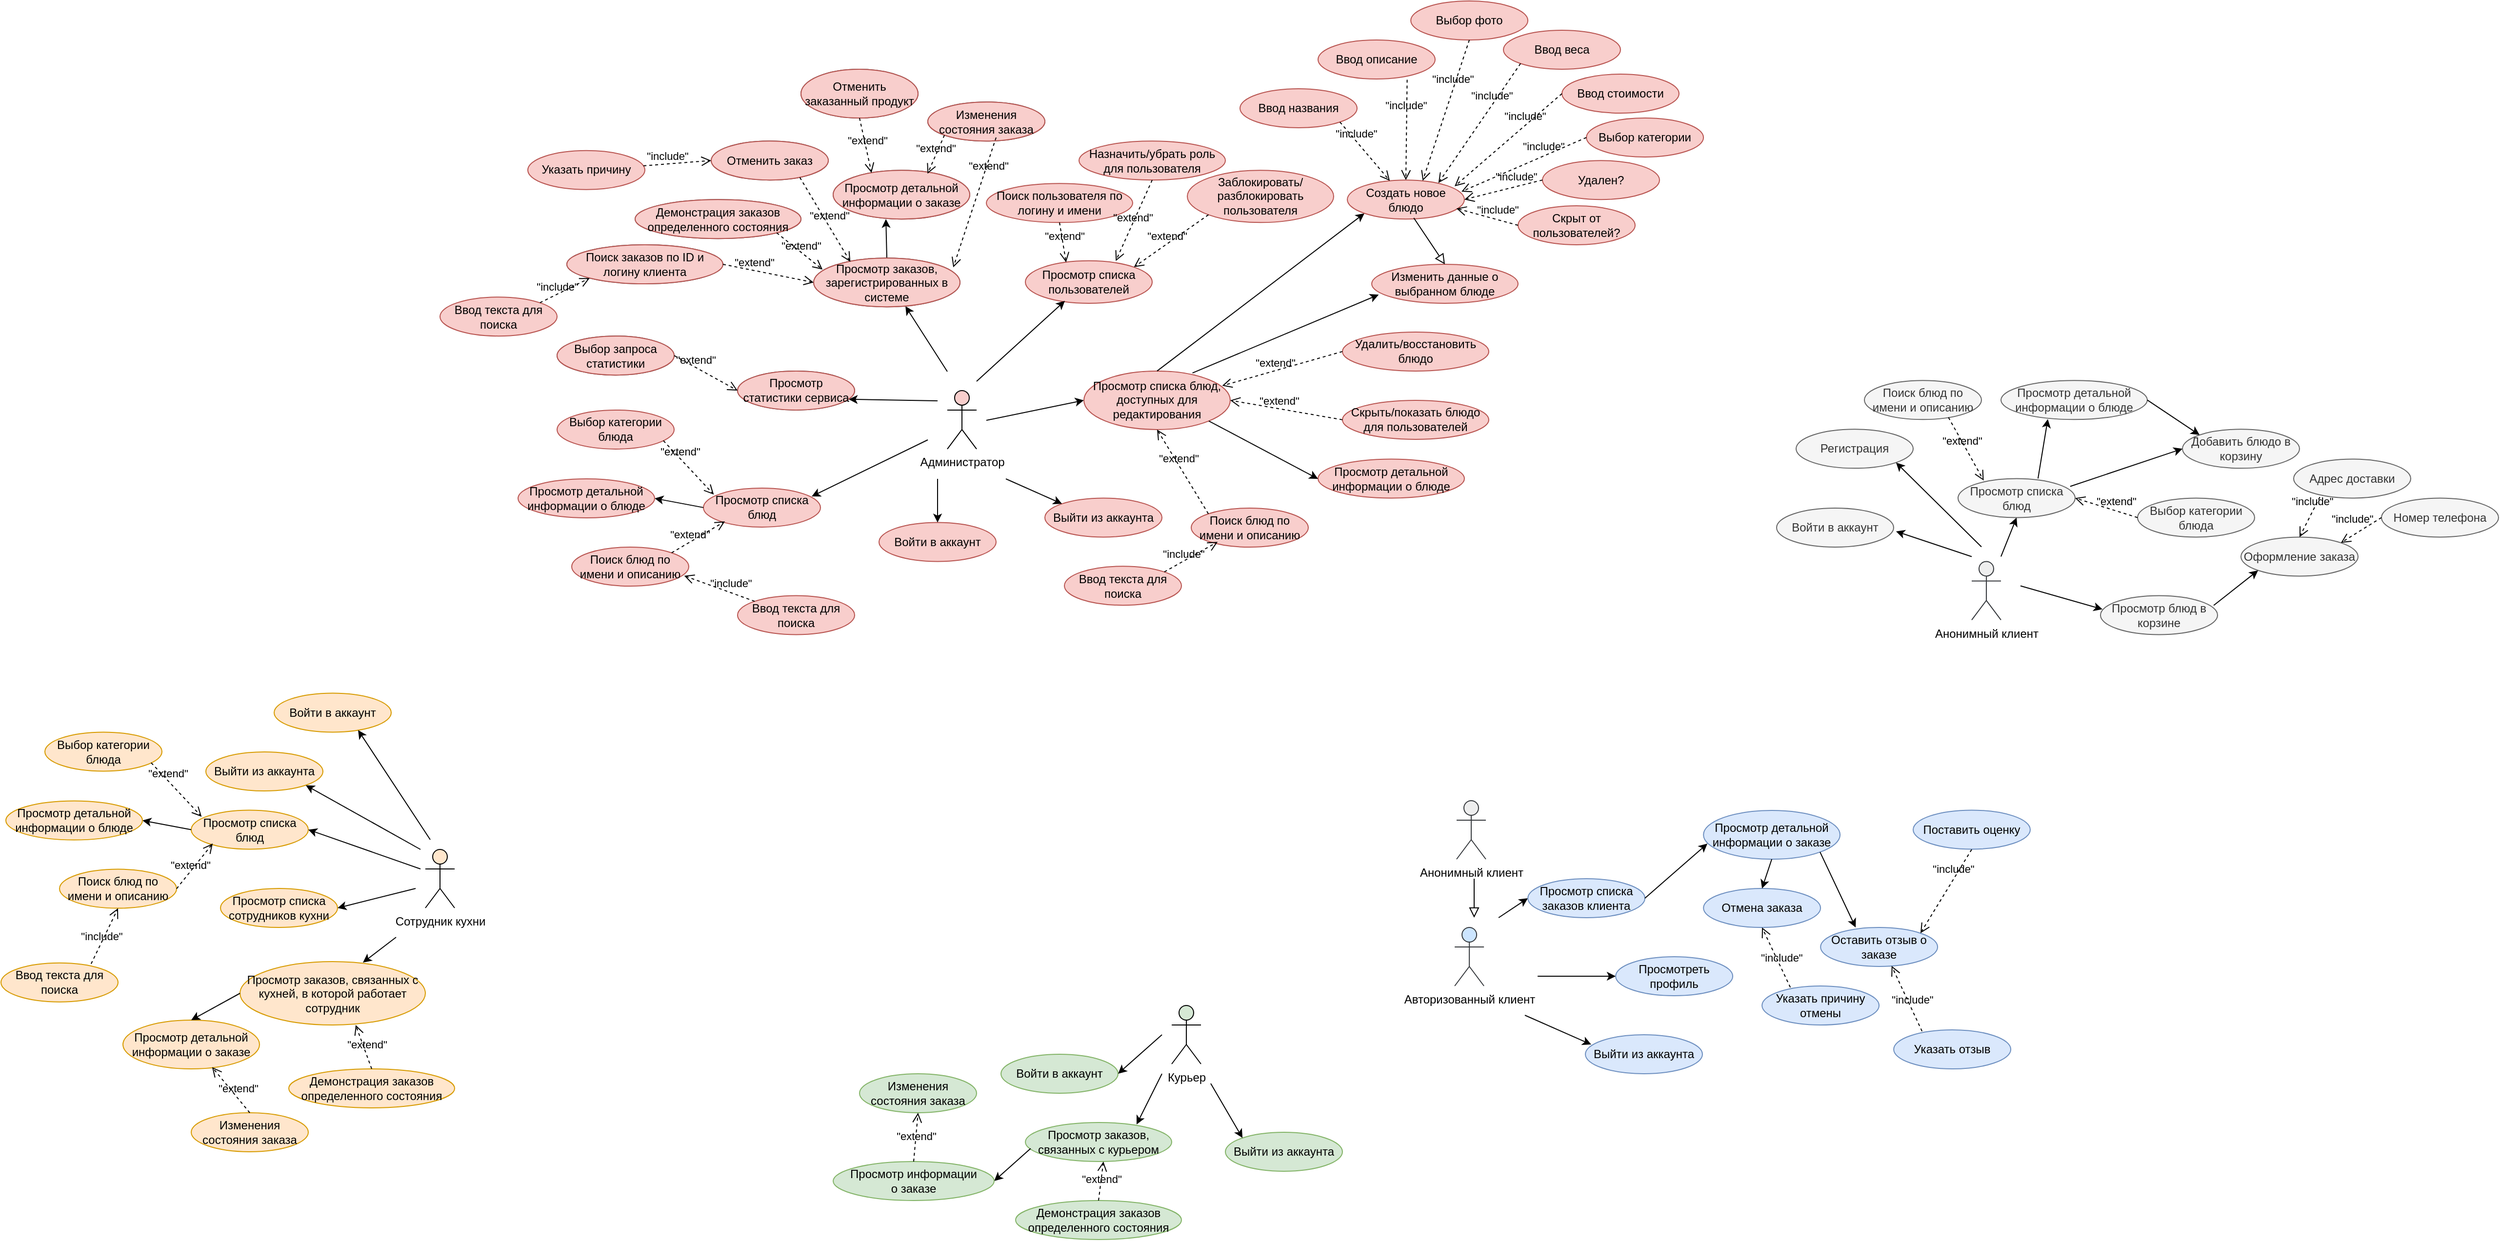 <mxfile version="21.3.2" type="device">
  <diagram name="Страница 1" id="75N97tFwm10yXT8jnYIW">
    <mxGraphModel dx="2704" dy="1738" grid="1" gridSize="10" guides="1" tooltips="1" connect="1" arrows="1" fold="1" page="1" pageScale="1" pageWidth="827" pageHeight="1169" math="0" shadow="0">
      <root>
        <mxCell id="0" />
        <mxCell id="1" parent="0" />
        <mxCell id="0SK4Kan7_9GHJnEtyxV1-1" value="Администратор" style="shape=umlActor;verticalLabelPosition=bottom;verticalAlign=top;html=1;outlineConnect=0;fillColor=#f8cecc;strokeColor=#000000;" parent="1" vertex="1">
          <mxGeometry x="-240" y="309.44" width="30" height="60" as="geometry" />
        </mxCell>
        <mxCell id="0SK4Kan7_9GHJnEtyxV1-2" value="Курьер" style="shape=umlActor;verticalLabelPosition=bottom;verticalAlign=top;html=1;outlineConnect=0;fillColor=#d5e8d4;strokeColor=#000000;" parent="1" vertex="1">
          <mxGeometry x="-10" y="940" width="30" height="60" as="geometry" />
        </mxCell>
        <mxCell id="0SK4Kan7_9GHJnEtyxV1-3" value="Анонимный клиент" style="shape=umlActor;verticalLabelPosition=bottom;verticalAlign=top;html=1;outlineConnect=0;fillColor=#eeeeee;strokeColor=#36393d;" parent="1" vertex="1">
          <mxGeometry x="810" y="484.72" width="30" height="60" as="geometry" />
        </mxCell>
        <mxCell id="0SK4Kan7_9GHJnEtyxV1-4" value="Сотрудник кухни" style="shape=umlActor;verticalLabelPosition=bottom;verticalAlign=top;html=1;outlineConnect=0;fillColor=#ffe6cc;strokeColor=#000000;" parent="1" vertex="1">
          <mxGeometry x="-775" y="780" width="30" height="60" as="geometry" />
        </mxCell>
        <mxCell id="0SK4Kan7_9GHJnEtyxV1-9" value="Просмотр списка блюд" style="ellipse;whiteSpace=wrap;html=1;fillColor=#f5f5f5;fontColor=#333333;strokeColor=#666666;" parent="1" vertex="1">
          <mxGeometry x="796" y="399.72" width="120" height="40" as="geometry" />
        </mxCell>
        <mxCell id="0SK4Kan7_9GHJnEtyxV1-10" value="Выбор категории блюда" style="ellipse;whiteSpace=wrap;html=1;fillColor=#f5f5f5;fontColor=#333333;strokeColor=#666666;" parent="1" vertex="1">
          <mxGeometry x="980" y="419.72" width="120" height="40" as="geometry" />
        </mxCell>
        <mxCell id="0SK4Kan7_9GHJnEtyxV1-12" value="Поиск блюд по имени и описанию" style="ellipse;whiteSpace=wrap;html=1;fillColor=#f5f5f5;fontColor=#333333;strokeColor=#666666;" parent="1" vertex="1">
          <mxGeometry x="700" y="299.16" width="120" height="40" as="geometry" />
        </mxCell>
        <mxCell id="0SK4Kan7_9GHJnEtyxV1-13" value="Добавить блюдо в корзину" style="ellipse;whiteSpace=wrap;html=1;fillColor=#f5f5f5;fontColor=#333333;strokeColor=#666666;" parent="1" vertex="1">
          <mxGeometry x="1026" y="349.16" width="120" height="40" as="geometry" />
        </mxCell>
        <mxCell id="0SK4Kan7_9GHJnEtyxV1-15" value="Просмотр детальной информации о блюде" style="ellipse;whiteSpace=wrap;html=1;fillColor=#f5f5f5;fontColor=#333333;strokeColor=#666666;" parent="1" vertex="1">
          <mxGeometry x="840" y="299.16" width="150" height="40" as="geometry" />
        </mxCell>
        <mxCell id="0SK4Kan7_9GHJnEtyxV1-19" value="" style="endArrow=classic;html=1;rounded=0;entryX=0.5;entryY=1;entryDx=0;entryDy=0;" parent="1" target="0SK4Kan7_9GHJnEtyxV1-9" edge="1">
          <mxGeometry width="50" height="50" relative="1" as="geometry">
            <mxPoint x="840" y="479.72" as="sourcePoint" />
            <mxPoint x="868" y="425.72" as="targetPoint" />
          </mxGeometry>
        </mxCell>
        <mxCell id="0SK4Kan7_9GHJnEtyxV1-20" value="" style="endArrow=classic;html=1;rounded=0;exitX=0.683;exitY=0;exitDx=0;exitDy=0;entryX=0.32;entryY=0.989;entryDx=0;entryDy=0;exitPerimeter=0;entryPerimeter=0;" parent="1" source="0SK4Kan7_9GHJnEtyxV1-9" target="0SK4Kan7_9GHJnEtyxV1-15" edge="1">
          <mxGeometry width="50" height="50" relative="1" as="geometry">
            <mxPoint x="801" y="654.72" as="sourcePoint" />
            <mxPoint x="834" y="613.72" as="targetPoint" />
          </mxGeometry>
        </mxCell>
        <mxCell id="0SK4Kan7_9GHJnEtyxV1-21" value="" style="endArrow=classic;html=1;rounded=0;exitX=0.958;exitY=0.2;exitDx=0;exitDy=0;entryX=0;entryY=0.5;entryDx=0;entryDy=0;exitPerimeter=0;" parent="1" source="0SK4Kan7_9GHJnEtyxV1-9" target="0SK4Kan7_9GHJnEtyxV1-13" edge="1">
          <mxGeometry width="50" height="50" relative="1" as="geometry">
            <mxPoint x="876" y="579.72" as="sourcePoint" />
            <mxPoint x="916" y="519.72" as="targetPoint" />
          </mxGeometry>
        </mxCell>
        <mxCell id="0SK4Kan7_9GHJnEtyxV1-22" value="Просмотр блюд в корзине" style="ellipse;whiteSpace=wrap;html=1;fillColor=#f5f5f5;fontColor=#333333;strokeColor=#666666;" parent="1" vertex="1">
          <mxGeometry x="942" y="519.72" width="120" height="40" as="geometry" />
        </mxCell>
        <mxCell id="0SK4Kan7_9GHJnEtyxV1-23" value="Оформление заказа" style="ellipse;whiteSpace=wrap;html=1;fillColor=#f5f5f5;fontColor=#333333;strokeColor=#666666;" parent="1" vertex="1">
          <mxGeometry x="1086" y="459.72" width="120" height="40" as="geometry" />
        </mxCell>
        <mxCell id="0SK4Kan7_9GHJnEtyxV1-24" value="" style="endArrow=classic;html=1;rounded=0;entryX=0.017;entryY=0.35;entryDx=0;entryDy=0;entryPerimeter=0;" parent="1" target="0SK4Kan7_9GHJnEtyxV1-22" edge="1">
          <mxGeometry width="50" height="50" relative="1" as="geometry">
            <mxPoint x="860" y="509.72" as="sourcePoint" />
            <mxPoint x="868" y="453.72" as="targetPoint" />
          </mxGeometry>
        </mxCell>
        <mxCell id="0SK4Kan7_9GHJnEtyxV1-25" value="" style="endArrow=classic;html=1;rounded=0;entryX=0;entryY=1;entryDx=0;entryDy=0;exitX=0.967;exitY=0.25;exitDx=0;exitDy=0;exitPerimeter=0;" parent="1" source="0SK4Kan7_9GHJnEtyxV1-22" target="0SK4Kan7_9GHJnEtyxV1-23" edge="1">
          <mxGeometry width="50" height="50" relative="1" as="geometry">
            <mxPoint x="892" y="649.72" as="sourcePoint" />
            <mxPoint x="1022" y="664.72" as="targetPoint" />
          </mxGeometry>
        </mxCell>
        <mxCell id="0SK4Kan7_9GHJnEtyxV1-27" value="" style="endArrow=classic;html=1;rounded=0;entryX=0;entryY=0.5;entryDx=0;entryDy=0;" parent="1" target="0SK4Kan7_9GHJnEtyxV1-28" edge="1">
          <mxGeometry width="50" height="50" relative="1" as="geometry">
            <mxPoint x="325.06" y="850" as="sourcePoint" />
            <mxPoint x="355.06" y="830" as="targetPoint" />
          </mxGeometry>
        </mxCell>
        <mxCell id="0SK4Kan7_9GHJnEtyxV1-28" value="Просмотр списка заказов клиента" style="ellipse;whiteSpace=wrap;html=1;fillColor=#dae8fc;strokeColor=#6c8ebf;" parent="1" vertex="1">
          <mxGeometry x="355.06" y="810" width="120" height="40" as="geometry" />
        </mxCell>
        <mxCell id="0SK4Kan7_9GHJnEtyxV1-30" value="" style="endArrow=classic;html=1;rounded=0;entryX=0.029;entryY=0.68;entryDx=0;entryDy=0;exitX=1;exitY=0.5;exitDx=0;exitDy=0;entryPerimeter=0;fillColor=#dae8fc;strokeColor=#000000;" parent="1" source="0SK4Kan7_9GHJnEtyxV1-28" target="0SK4Kan7_9GHJnEtyxV1-31" edge="1">
          <mxGeometry width="50" height="50" relative="1" as="geometry">
            <mxPoint x="150" y="650" as="sourcePoint" />
            <mxPoint x="410" y="640" as="targetPoint" />
          </mxGeometry>
        </mxCell>
        <mxCell id="0SK4Kan7_9GHJnEtyxV1-31" value="Просмотр детальной информации о заказе" style="ellipse;whiteSpace=wrap;html=1;fillColor=#dae8fc;strokeColor=#6c8ebf;" parent="1" vertex="1">
          <mxGeometry x="535.06" y="740" width="140" height="50" as="geometry" />
        </mxCell>
        <mxCell id="0SK4Kan7_9GHJnEtyxV1-35" value="Отмена заказа" style="ellipse;whiteSpace=wrap;html=1;fillColor=#dae8fc;strokeColor=#6c8ebf;" parent="1" vertex="1">
          <mxGeometry x="535.06" y="820" width="120" height="40" as="geometry" />
        </mxCell>
        <mxCell id="0SK4Kan7_9GHJnEtyxV1-36" value="" style="endArrow=classic;html=1;rounded=0;exitX=0.5;exitY=1;exitDx=0;exitDy=0;entryX=0.5;entryY=0;entryDx=0;entryDy=0;fillColor=#dae8fc;strokeColor=#000000;" parent="1" source="0SK4Kan7_9GHJnEtyxV1-31" target="0SK4Kan7_9GHJnEtyxV1-35" edge="1">
          <mxGeometry width="50" height="50" relative="1" as="geometry">
            <mxPoint x="390" y="420" as="sourcePoint" />
            <mxPoint x="440" y="370" as="targetPoint" />
          </mxGeometry>
        </mxCell>
        <mxCell id="0SK4Kan7_9GHJnEtyxV1-49" value="Авторизованный клиент" style="shape=umlActor;verticalLabelPosition=bottom;verticalAlign=top;html=1;outlineConnect=0;fillColor=#cce5ff;strokeColor=#36393d;" parent="1" vertex="1">
          <mxGeometry x="280.06" y="860" width="30" height="60" as="geometry" />
        </mxCell>
        <mxCell id="0SK4Kan7_9GHJnEtyxV1-53" value="Выйти из аккаунта" style="ellipse;whiteSpace=wrap;html=1;fillColor=#d5e8d4;gradientDirection=east;strokeColor=#82b366;" parent="1" vertex="1">
          <mxGeometry x="45" y="1070" width="120" height="40" as="geometry" />
        </mxCell>
        <mxCell id="0SK4Kan7_9GHJnEtyxV1-54" value="Войти в аккаунт" style="ellipse;whiteSpace=wrap;html=1;fillColor=#ffe6cc;strokeColor=#d79b00;gradientDirection=east;" parent="1" vertex="1">
          <mxGeometry x="-930" y="619.72" width="120" height="40" as="geometry" />
        </mxCell>
        <mxCell id="0SK4Kan7_9GHJnEtyxV1-55" value="" style="endArrow=classic;html=1;rounded=0;entryX=1;entryY=1;entryDx=0;entryDy=0;" parent="1" edge="1">
          <mxGeometry width="50" height="50" relative="1" as="geometry">
            <mxPoint x="810" y="479.72" as="sourcePoint" />
            <mxPoint x="732.426" y="453.862" as="targetPoint" />
          </mxGeometry>
        </mxCell>
        <mxCell id="0SK4Kan7_9GHJnEtyxV1-56" value="Просмотреть профиль" style="ellipse;whiteSpace=wrap;html=1;fillColor=#dae8fc;strokeColor=#6c8ebf;" parent="1" vertex="1">
          <mxGeometry x="445.06" y="890" width="120" height="40" as="geometry" />
        </mxCell>
        <mxCell id="0SK4Kan7_9GHJnEtyxV1-57" value="" style="endArrow=classic;html=1;rounded=0;entryX=0;entryY=0.5;entryDx=0;entryDy=0;" parent="1" target="0SK4Kan7_9GHJnEtyxV1-56" edge="1">
          <mxGeometry width="50" height="50" relative="1" as="geometry">
            <mxPoint x="365.06" y="910" as="sourcePoint" />
            <mxPoint x="445.06" y="890" as="targetPoint" />
          </mxGeometry>
        </mxCell>
        <mxCell id="0SK4Kan7_9GHJnEtyxV1-58" value="" style="endArrow=classic;html=1;rounded=0;exitX=1;exitY=1;exitDx=0;exitDy=0;entryX=0.3;entryY=0;entryDx=0;entryDy=0;entryPerimeter=0;fillColor=#dae8fc;strokeColor=#000000;" parent="1" source="0SK4Kan7_9GHJnEtyxV1-31" target="0SK4Kan7_9GHJnEtyxV1-59" edge="1">
          <mxGeometry width="50" height="50" relative="1" as="geometry">
            <mxPoint x="500" y="670" as="sourcePoint" />
            <mxPoint x="580" y="700" as="targetPoint" />
          </mxGeometry>
        </mxCell>
        <mxCell id="0SK4Kan7_9GHJnEtyxV1-59" value="Оставить отзыв о заказе" style="ellipse;whiteSpace=wrap;html=1;fillColor=#dae8fc;strokeColor=#6c8ebf;" parent="1" vertex="1">
          <mxGeometry x="655.06" y="860" width="120" height="40" as="geometry" />
        </mxCell>
        <mxCell id="0SK4Kan7_9GHJnEtyxV1-63" value="" style="endArrow=classic;html=1;rounded=0;exitX=1;exitY=0.5;exitDx=0;exitDy=0;entryX=0;entryY=0;entryDx=0;entryDy=0;" parent="1" source="0SK4Kan7_9GHJnEtyxV1-15" target="0SK4Kan7_9GHJnEtyxV1-13" edge="1">
          <mxGeometry width="50" height="50" relative="1" as="geometry">
            <mxPoint x="921" y="417.72" as="sourcePoint" />
            <mxPoint x="1036" y="378.72" as="targetPoint" />
          </mxGeometry>
        </mxCell>
        <mxCell id="0SK4Kan7_9GHJnEtyxV1-64" value="" style="endArrow=classic;html=1;rounded=0;entryX=0;entryY=0;entryDx=0;entryDy=0;" parent="1" target="0SK4Kan7_9GHJnEtyxV1-53" edge="1">
          <mxGeometry width="50" height="50" relative="1" as="geometry">
            <mxPoint x="30" y="1020" as="sourcePoint" />
            <mxPoint x="172" y="1086" as="targetPoint" />
          </mxGeometry>
        </mxCell>
        <mxCell id="0SK4Kan7_9GHJnEtyxV1-69" value="Просмотр списка блюд" style="ellipse;whiteSpace=wrap;html=1;fillColor=#f8cecc;strokeColor=#b85450;" parent="1" vertex="1">
          <mxGeometry x="-490" y="409.44" width="120" height="40" as="geometry" />
        </mxCell>
        <mxCell id="0SK4Kan7_9GHJnEtyxV1-70" value="Выбор категории блюда" style="ellipse;whiteSpace=wrap;html=1;fillColor=#f8cecc;strokeColor=#b85450;" parent="1" vertex="1">
          <mxGeometry x="-640" y="329.44" width="120" height="40" as="geometry" />
        </mxCell>
        <mxCell id="0SK4Kan7_9GHJnEtyxV1-74" value="" style="endArrow=classic;html=1;rounded=0;exitX=0;exitY=0.5;exitDx=0;exitDy=0;" parent="1" source="0SK4Kan7_9GHJnEtyxV1-69" edge="1">
          <mxGeometry width="50" height="50" relative="1" as="geometry">
            <mxPoint x="-659" y="685" as="sourcePoint" />
            <mxPoint x="-540" y="420" as="targetPoint" />
          </mxGeometry>
        </mxCell>
        <mxCell id="0SK4Kan7_9GHJnEtyxV1-82" value="" style="endArrow=classic;html=1;rounded=0;entryX=0.925;entryY=0.214;entryDx=0;entryDy=0;entryPerimeter=0;" parent="1" target="0SK4Kan7_9GHJnEtyxV1-69" edge="1">
          <mxGeometry width="50" height="50" relative="1" as="geometry">
            <mxPoint x="-260" y="360" as="sourcePoint" />
            <mxPoint x="-195" y="448" as="targetPoint" />
          </mxGeometry>
        </mxCell>
        <mxCell id="0SK4Kan7_9GHJnEtyxV1-84" value="Просмотр списка сотрудников кухни" style="ellipse;whiteSpace=wrap;html=1;fillColor=#ffe6cc;strokeColor=#d79b00;" parent="1" vertex="1">
          <mxGeometry x="-985" y="820" width="120" height="40" as="geometry" />
        </mxCell>
        <mxCell id="0SK4Kan7_9GHJnEtyxV1-85" value="Регистрация" style="ellipse;whiteSpace=wrap;html=1;fillColor=#f5f5f5;fontColor=#333333;strokeColor=#666666;" parent="1" vertex="1">
          <mxGeometry x="630" y="349.16" width="120" height="40" as="geometry" />
        </mxCell>
        <mxCell id="0SK4Kan7_9GHJnEtyxV1-86" value="Просмотр заказов, связанных с кухней, в которой работает сотрудник" style="ellipse;whiteSpace=wrap;html=1;fillColor=#ffe6cc;strokeColor=#d79b00;" parent="1" vertex="1">
          <mxGeometry x="-965" y="895" width="190" height="65" as="geometry" />
        </mxCell>
        <mxCell id="0SK4Kan7_9GHJnEtyxV1-88" value="Изменения состояния заказа" style="ellipse;whiteSpace=wrap;html=1;fillColor=#ffe6cc;strokeColor=#d79b00;" parent="1" vertex="1">
          <mxGeometry x="-1015" y="1050" width="120" height="40" as="geometry" />
        </mxCell>
        <mxCell id="0SK4Kan7_9GHJnEtyxV1-89" value="Просмотр заказов, связанных с курьером" style="ellipse;whiteSpace=wrap;html=1;fillColor=#d5e8d4;strokeColor=#82b366;gradientColor=none;" parent="1" vertex="1">
          <mxGeometry x="-160" y="1060" width="150" height="40" as="geometry" />
        </mxCell>
        <mxCell id="0SK4Kan7_9GHJnEtyxV1-90" value="Демонстрация заказов определенного состояния" style="ellipse;whiteSpace=wrap;html=1;fillColor=#d5e8d4;strokeColor=#82b366;" parent="1" vertex="1">
          <mxGeometry x="-170" y="1140" width="170" height="40" as="geometry" />
        </mxCell>
        <mxCell id="0SK4Kan7_9GHJnEtyxV1-93" value="" style="endArrow=classic;html=1;rounded=0;entryX=0.76;entryY=0.05;entryDx=0;entryDy=0;entryPerimeter=0;" parent="1" target="0SK4Kan7_9GHJnEtyxV1-89" edge="1">
          <mxGeometry width="50" height="50" relative="1" as="geometry">
            <mxPoint x="-20" y="1010" as="sourcePoint" />
            <mxPoint x="88" y="1086" as="targetPoint" />
          </mxGeometry>
        </mxCell>
        <mxCell id="0SK4Kan7_9GHJnEtyxV1-94" value="Просмотр детальной информации о заказе" style="ellipse;whiteSpace=wrap;html=1;fillColor=#ffe6cc;strokeColor=#d79b00;" parent="1" vertex="1">
          <mxGeometry x="-1085" y="955" width="140" height="50" as="geometry" />
        </mxCell>
        <mxCell id="0SK4Kan7_9GHJnEtyxV1-95" value="" style="endArrow=classic;html=1;rounded=0;entryX=0.5;entryY=0;entryDx=0;entryDy=0;exitX=0;exitY=0.5;exitDx=0;exitDy=0;" parent="1" source="0SK4Kan7_9GHJnEtyxV1-86" target="0SK4Kan7_9GHJnEtyxV1-94" edge="1">
          <mxGeometry width="50" height="50" relative="1" as="geometry">
            <mxPoint x="-965" y="925" as="sourcePoint" />
            <mxPoint x="-841" y="917" as="targetPoint" />
          </mxGeometry>
        </mxCell>
        <mxCell id="0SK4Kan7_9GHJnEtyxV1-97" value="" style="endArrow=classic;html=1;rounded=0;entryX=0.663;entryY=0.015;entryDx=0;entryDy=0;entryPerimeter=0;" parent="1" target="0SK4Kan7_9GHJnEtyxV1-86" edge="1">
          <mxGeometry width="50" height="50" relative="1" as="geometry">
            <mxPoint x="-805" y="870" as="sourcePoint" />
            <mxPoint x="-697" y="774" as="targetPoint" />
            <Array as="points" />
          </mxGeometry>
        </mxCell>
        <mxCell id="0SK4Kan7_9GHJnEtyxV1-98" value="Демонстрация заказов определенного состояния" style="ellipse;whiteSpace=wrap;html=1;fillColor=#ffe6cc;strokeColor=#d79b00;" parent="1" vertex="1">
          <mxGeometry x="-915" y="1005" width="170" height="40" as="geometry" />
        </mxCell>
        <mxCell id="0SK4Kan7_9GHJnEtyxV1-101" value="" style="endArrow=classic;html=1;rounded=0;entryX=1;entryY=0.5;entryDx=0;entryDy=0;" parent="1" target="0SK4Kan7_9GHJnEtyxV1-84" edge="1">
          <mxGeometry width="50" height="50" relative="1" as="geometry">
            <mxPoint x="-785" y="820" as="sourcePoint" />
            <mxPoint x="-829" y="906" as="targetPoint" />
            <Array as="points" />
          </mxGeometry>
        </mxCell>
        <mxCell id="0SK4Kan7_9GHJnEtyxV1-105" value="" style="endArrow=classic;html=1;rounded=0;entryX=1;entryY=1;entryDx=0;entryDy=0;" parent="1" target="0SK4Kan7_9GHJnEtyxV1-85" edge="1">
          <mxGeometry width="50" height="50" relative="1" as="geometry">
            <mxPoint x="820" y="469.72" as="sourcePoint" />
            <mxPoint x="740" y="559.72" as="targetPoint" />
          </mxGeometry>
        </mxCell>
        <mxCell id="0SK4Kan7_9GHJnEtyxV1-106" value="" style="endArrow=classic;html=1;rounded=0;entryX=0.95;entryY=0.725;entryDx=0;entryDy=0;entryPerimeter=0;" parent="1" target="0SK4Kan7_9GHJnEtyxV1-107" edge="1">
          <mxGeometry width="50" height="50" relative="1" as="geometry">
            <mxPoint x="-250" y="320" as="sourcePoint" />
            <mxPoint x="-330" y="260" as="targetPoint" />
          </mxGeometry>
        </mxCell>
        <mxCell id="0SK4Kan7_9GHJnEtyxV1-107" value="Просмотр статистики сервиса" style="ellipse;whiteSpace=wrap;html=1;fillColor=#ffcc99;strokeColor=#36393d;" parent="1" vertex="1">
          <mxGeometry x="-455" y="289.44" width="120" height="40" as="geometry" />
        </mxCell>
        <mxCell id="0SK4Kan7_9GHJnEtyxV1-108" value="Выбор запроса статистики" style="ellipse;whiteSpace=wrap;html=1;fillColor=#ffcc99;strokeColor=#36393d;" parent="1" vertex="1">
          <mxGeometry x="-640" y="253.58" width="120" height="40" as="geometry" />
        </mxCell>
        <mxCell id="0SK4Kan7_9GHJnEtyxV1-113" value="" style="endArrow=classic;html=1;rounded=0;entryX=0.627;entryY=0.988;entryDx=0;entryDy=0;entryPerimeter=0;" parent="1" target="0SK4Kan7_9GHJnEtyxV1-115" edge="1">
          <mxGeometry width="50" height="50" relative="1" as="geometry">
            <mxPoint x="-240" y="290" as="sourcePoint" />
            <mxPoint x="-180" y="210" as="targetPoint" />
          </mxGeometry>
        </mxCell>
        <mxCell id="0SK4Kan7_9GHJnEtyxV1-115" value="Просмотр заказов, зарегистрированных в системе" style="ellipse;whiteSpace=wrap;html=1;fillColor=#ffcc99;strokeColor=#36393d;" parent="1" vertex="1">
          <mxGeometry x="-377" y="173.58" width="150" height="50" as="geometry" />
        </mxCell>
        <mxCell id="0SK4Kan7_9GHJnEtyxV1-116" value="Демонстрация заказов определенного состояния" style="ellipse;whiteSpace=wrap;html=1;fillColor=#ffcc99;strokeColor=#36393d;" parent="1" vertex="1">
          <mxGeometry x="-560" y="113.58" width="170" height="40" as="geometry" />
        </mxCell>
        <mxCell id="0SK4Kan7_9GHJnEtyxV1-120" value="Изменения состояния заказа" style="ellipse;whiteSpace=wrap;html=1;fillColor=#ffcc99;strokeColor=#36393d;" parent="1" vertex="1">
          <mxGeometry x="-260" y="13.58" width="120" height="40" as="geometry" />
        </mxCell>
        <mxCell id="0SK4Kan7_9GHJnEtyxV1-121" value="Просмотр детальной информации о заказе" style="ellipse;whiteSpace=wrap;html=1;fillColor=#ffcc99;strokeColor=#36393d;" parent="1" vertex="1">
          <mxGeometry x="-357" y="83.58" width="140" height="50" as="geometry" />
        </mxCell>
        <mxCell id="0SK4Kan7_9GHJnEtyxV1-123" value="" style="endArrow=classic;html=1;rounded=0;entryX=0.386;entryY=1;entryDx=0;entryDy=0;entryPerimeter=0;exitX=0.5;exitY=0;exitDx=0;exitDy=0;" parent="1" source="0SK4Kan7_9GHJnEtyxV1-115" target="0SK4Kan7_9GHJnEtyxV1-121" edge="1">
          <mxGeometry width="50" height="50" relative="1" as="geometry">
            <mxPoint x="-357" y="323.58" as="sourcePoint" />
            <mxPoint x="-299" y="234.58" as="targetPoint" />
          </mxGeometry>
        </mxCell>
        <mxCell id="0SK4Kan7_9GHJnEtyxV1-127" value="Отменить заказ" style="ellipse;whiteSpace=wrap;html=1;fillColor=#ffcc99;strokeColor=#36393d;" parent="1" vertex="1">
          <mxGeometry x="-482" y="53.58" width="120" height="40" as="geometry" />
        </mxCell>
        <mxCell id="0SK4Kan7_9GHJnEtyxV1-128" value="Отменить заказанный продукт" style="ellipse;whiteSpace=wrap;html=1;fillColor=#ffcc99;strokeColor=#36393d;" parent="1" vertex="1">
          <mxGeometry x="-390" y="-20" width="120" height="50" as="geometry" />
        </mxCell>
        <mxCell id="0SK4Kan7_9GHJnEtyxV1-131" value="Просмотр списка пользователей" style="ellipse;whiteSpace=wrap;html=1;fillColor=#f8cecc;strokeColor=#b85450;" parent="1" vertex="1">
          <mxGeometry x="-160" y="176.42" width="130" height="43.58" as="geometry" />
        </mxCell>
        <mxCell id="0SK4Kan7_9GHJnEtyxV1-132" value="Просмотр списка блюд, доступных для редактирования" style="ellipse;whiteSpace=wrap;html=1;fillColor=#f8cecc;strokeColor=#b85450;" parent="1" vertex="1">
          <mxGeometry x="-100" y="289.44" width="150" height="60" as="geometry" />
        </mxCell>
        <mxCell id="0SK4Kan7_9GHJnEtyxV1-133" value="Поиск заказов по ID и логину клиента" style="ellipse;whiteSpace=wrap;html=1;fillColor=#ffcc99;strokeColor=#36393d;" parent="1" vertex="1">
          <mxGeometry x="-630" y="160" width="160" height="40" as="geometry" />
        </mxCell>
        <mxCell id="0SK4Kan7_9GHJnEtyxV1-136" value="" style="endArrow=classic;html=1;rounded=0;entryX=0.312;entryY=0.942;entryDx=0;entryDy=0;entryPerimeter=0;" parent="1" target="0SK4Kan7_9GHJnEtyxV1-131" edge="1">
          <mxGeometry width="50" height="50" relative="1" as="geometry">
            <mxPoint x="-210" y="300" as="sourcePoint" />
            <mxPoint x="-273" y="233" as="targetPoint" />
          </mxGeometry>
        </mxCell>
        <mxCell id="0SK4Kan7_9GHJnEtyxV1-137" value="" style="endArrow=classic;html=1;rounded=0;entryX=0;entryY=0.5;entryDx=0;entryDy=0;" parent="1" target="0SK4Kan7_9GHJnEtyxV1-132" edge="1">
          <mxGeometry width="50" height="50" relative="1" as="geometry">
            <mxPoint x="-200" y="340" as="sourcePoint" />
            <mxPoint x="-159" y="268" as="targetPoint" />
          </mxGeometry>
        </mxCell>
        <mxCell id="0SK4Kan7_9GHJnEtyxV1-139" value="Поиск блюд по имени и описанию" style="ellipse;whiteSpace=wrap;html=1;fillColor=#f8cecc;strokeColor=#b85450;" parent="1" vertex="1">
          <mxGeometry x="10" y="430" width="120" height="40" as="geometry" />
        </mxCell>
        <mxCell id="0SK4Kan7_9GHJnEtyxV1-140" value="Просмотр детальной информации о блюде" style="ellipse;whiteSpace=wrap;html=1;fillColor=#f8cecc;strokeColor=#b85450;" parent="1" vertex="1">
          <mxGeometry x="140" y="379.72" width="150" height="40" as="geometry" />
        </mxCell>
        <mxCell id="0SK4Kan7_9GHJnEtyxV1-141" value="" style="endArrow=classic;html=1;rounded=0;exitX=1;exitY=1;exitDx=0;exitDy=0;" parent="1" source="0SK4Kan7_9GHJnEtyxV1-132" edge="1">
          <mxGeometry width="50" height="50" relative="1" as="geometry">
            <mxPoint x="422" y="309.56" as="sourcePoint" />
            <mxPoint x="140" y="400" as="targetPoint" />
          </mxGeometry>
        </mxCell>
        <mxCell id="0SK4Kan7_9GHJnEtyxV1-146" value="Скрыть/показать блюдо для пользователей" style="ellipse;whiteSpace=wrap;html=1;fillColor=#f8cecc;strokeColor=#b85450;" parent="1" vertex="1">
          <mxGeometry x="165" y="319.44" width="150" height="40" as="geometry" />
        </mxCell>
        <mxCell id="0SK4Kan7_9GHJnEtyxV1-148" value="Удалить/восстановить блюдо" style="ellipse;whiteSpace=wrap;html=1;fillColor=#f8cecc;strokeColor=#b85450;" parent="1" vertex="1">
          <mxGeometry x="165" y="249.44" width="150" height="40" as="geometry" />
        </mxCell>
        <mxCell id="0SK4Kan7_9GHJnEtyxV1-157" value="Назначить/убрать роль для пользователя" style="ellipse;whiteSpace=wrap;html=1;fillColor=#f8cecc;strokeColor=#b85450;" parent="1" vertex="1">
          <mxGeometry x="-105" y="53.58" width="150" height="40" as="geometry" />
        </mxCell>
        <mxCell id="0SK4Kan7_9GHJnEtyxV1-158" value="" style="endArrow=classic;html=1;rounded=0;exitX=0.742;exitY=0.033;exitDx=0;exitDy=0;exitPerimeter=0;entryX=0.048;entryY=0.779;entryDx=0;entryDy=0;entryPerimeter=0;" parent="1" source="0SK4Kan7_9GHJnEtyxV1-132" target="0SK4Kan7_9GHJnEtyxV1-159" edge="1">
          <mxGeometry width="50" height="50" relative="1" as="geometry">
            <mxPoint x="88" y="299" as="sourcePoint" />
            <mxPoint x="210" y="140" as="targetPoint" />
          </mxGeometry>
        </mxCell>
        <mxCell id="0SK4Kan7_9GHJnEtyxV1-159" value="Изменить данные о выбранном блюде" style="ellipse;whiteSpace=wrap;html=1;fillColor=#f8cecc;strokeColor=#b85450;" parent="1" vertex="1">
          <mxGeometry x="195" y="180" width="150" height="40" as="geometry" />
        </mxCell>
        <mxCell id="0SK4Kan7_9GHJnEtyxV1-161" value="Заблокировать/разблокировать пользователя" style="ellipse;whiteSpace=wrap;html=1;fillColor=#f8cecc;strokeColor=#b85450;" parent="1" vertex="1">
          <mxGeometry x="6" y="83.58" width="150" height="53.58" as="geometry" />
        </mxCell>
        <mxCell id="0SK4Kan7_9GHJnEtyxV1-165" value="" style="endArrow=classic;html=1;rounded=0;exitX=0.5;exitY=0;exitDx=0;exitDy=0;entryX=0;entryY=1;entryDx=0;entryDy=0;" parent="1" source="0SK4Kan7_9GHJnEtyxV1-132" target="0SK4Kan7_9GHJnEtyxV1-167" edge="1">
          <mxGeometry width="50" height="50" relative="1" as="geometry">
            <mxPoint x="88" y="299" as="sourcePoint" />
            <mxPoint x="52.39" y="220.87" as="targetPoint" />
          </mxGeometry>
        </mxCell>
        <mxCell id="0SK4Kan7_9GHJnEtyxV1-167" value="Создать новое блюдо" style="ellipse;whiteSpace=wrap;html=1;fillColor=#f8cecc;strokeColor=#b85450;" parent="1" vertex="1">
          <mxGeometry x="170" y="93.58" width="120" height="40" as="geometry" />
        </mxCell>
        <mxCell id="h86G1SmnbexspQALYNn9-1" value="" style="endArrow=classic;html=1;rounded=0;exitX=0.036;exitY=0.667;exitDx=0;exitDy=0;entryX=1;entryY=0.5;entryDx=0;entryDy=0;exitPerimeter=0;" parent="1" source="0SK4Kan7_9GHJnEtyxV1-89" target="y4efmcB2x4hrbWVvXJeR-2" edge="1">
          <mxGeometry width="50" height="50" relative="1" as="geometry">
            <mxPoint x="-520" y="725" as="sourcePoint" />
            <mxPoint x="-340" y="820" as="targetPoint" />
          </mxGeometry>
        </mxCell>
        <mxCell id="h86G1SmnbexspQALYNn9-2" value="Изменения состояния заказа" style="ellipse;whiteSpace=wrap;html=1;fillColor=#d5e8d4;strokeColor=#82b366;" parent="1" vertex="1">
          <mxGeometry x="-330" y="1010" width="120" height="40" as="geometry" />
        </mxCell>
        <mxCell id="h86G1SmnbexspQALYNn9-3" value="Просмотр заказов, зарегистрированных в системе" style="ellipse;whiteSpace=wrap;html=1;fillColor=#f8cecc;strokeColor=#b85450;" parent="1" vertex="1">
          <mxGeometry x="-377" y="173.58" width="150" height="50" as="geometry" />
        </mxCell>
        <mxCell id="h86G1SmnbexspQALYNn9-4" value="Просмотр статистики сервиса" style="ellipse;whiteSpace=wrap;html=1;fillColor=#f8cecc;strokeColor=#b85450;" parent="1" vertex="1">
          <mxGeometry x="-455" y="289.44" width="120" height="40" as="geometry" />
        </mxCell>
        <mxCell id="h86G1SmnbexspQALYNn9-6" value="Выбор запроса статистики" style="ellipse;whiteSpace=wrap;html=1;fillColor=#f8cecc;strokeColor=#b85450;" parent="1" vertex="1">
          <mxGeometry x="-640" y="253.58" width="120" height="40" as="geometry" />
        </mxCell>
        <mxCell id="h86G1SmnbexspQALYNn9-7" value="Поиск заказов по ID и логину клиента" style="ellipse;whiteSpace=wrap;html=1;fillColor=#f8cecc;strokeColor=#b85450;" parent="1" vertex="1">
          <mxGeometry x="-630" y="160" width="160" height="40" as="geometry" />
        </mxCell>
        <mxCell id="h86G1SmnbexspQALYNn9-8" value="Демонстрация заказов определенного состояния" style="ellipse;whiteSpace=wrap;html=1;fillColor=#f8cecc;strokeColor=#b85450;" parent="1" vertex="1">
          <mxGeometry x="-560" y="113.58" width="170" height="40" as="geometry" />
        </mxCell>
        <mxCell id="h86G1SmnbexspQALYNn9-9" value="Отменить заказ" style="ellipse;whiteSpace=wrap;html=1;fillColor=#f8cecc;strokeColor=#b85450;" parent="1" vertex="1">
          <mxGeometry x="-482" y="53.58" width="120" height="40" as="geometry" />
        </mxCell>
        <mxCell id="h86G1SmnbexspQALYNn9-10" value="Просмотр детальной информации о заказе" style="ellipse;whiteSpace=wrap;html=1;fillColor=#f8cecc;strokeColor=#b85450;" parent="1" vertex="1">
          <mxGeometry x="-357" y="83.58" width="140" height="50" as="geometry" />
        </mxCell>
        <mxCell id="h86G1SmnbexspQALYNn9-11" value="Отменить заказанный продукт" style="ellipse;whiteSpace=wrap;html=1;fillColor=#f8cecc;strokeColor=#b85450;" parent="1" vertex="1">
          <mxGeometry x="-390" y="-20" width="120" height="50" as="geometry" />
        </mxCell>
        <mxCell id="h86G1SmnbexspQALYNn9-12" value="Изменения состояния заказа" style="ellipse;whiteSpace=wrap;html=1;fillColor=#f8cecc;strokeColor=#b85450;" parent="1" vertex="1">
          <mxGeometry x="-260" y="13.58" width="120" height="40" as="geometry" />
        </mxCell>
        <mxCell id="h86G1SmnbexspQALYNn9-13" value="Поиск пользователя по логину и имени" style="ellipse;whiteSpace=wrap;html=1;fillColor=#f8cecc;strokeColor=#b85450;" parent="1" vertex="1">
          <mxGeometry x="-200" y="97.16" width="150" height="40" as="geometry" />
        </mxCell>
        <mxCell id="h86G1SmnbexspQALYNn9-14" value="Просмотр детальной информации о блюде" style="ellipse;whiteSpace=wrap;html=1;fillColor=#f8cecc;strokeColor=#b85450;" parent="1" vertex="1">
          <mxGeometry x="-680" y="400" width="140" height="40" as="geometry" />
        </mxCell>
        <mxCell id="h86G1SmnbexspQALYNn9-15" value="Поиск блюд по имени и описанию" style="ellipse;whiteSpace=wrap;html=1;fillColor=#f8cecc;strokeColor=#b85450;" parent="1" vertex="1">
          <mxGeometry x="-625" y="470" width="120" height="40" as="geometry" />
        </mxCell>
        <mxCell id="h86G1SmnbexspQALYNn9-16" value="Выйти из аккаунта" style="ellipse;whiteSpace=wrap;html=1;fillColor=#ffe6cc;strokeColor=#d79b00;" parent="1" vertex="1">
          <mxGeometry x="-1000" y="680" width="120" height="40" as="geometry" />
        </mxCell>
        <mxCell id="u17qX-ooN2I0qwLCw1Ww-2" value="Указать причину отмены" style="ellipse;whiteSpace=wrap;html=1;fillColor=#dae8fc;strokeColor=#6c8ebf;" parent="1" vertex="1">
          <mxGeometry x="595.06" y="920" width="120" height="40" as="geometry" />
        </mxCell>
        <mxCell id="u17qX-ooN2I0qwLCw1Ww-3" value="Адрес доставки" style="ellipse;whiteSpace=wrap;html=1;fillColor=#f5f5f5;fontColor=#333333;strokeColor=#666666;" parent="1" vertex="1">
          <mxGeometry x="1140" y="379.72" width="120" height="40" as="geometry" />
        </mxCell>
        <mxCell id="u17qX-ooN2I0qwLCw1Ww-4" value="Номер телефона" style="ellipse;whiteSpace=wrap;html=1;fillColor=#f5f5f5;fontColor=#333333;strokeColor=#666666;" parent="1" vertex="1">
          <mxGeometry x="1230" y="419.72" width="120" height="40" as="geometry" />
        </mxCell>
        <mxCell id="u17qX-ooN2I0qwLCw1Ww-8" value="&quot;include&quot;" style="endArrow=open;startArrow=none;endFill=0;startFill=0;endSize=8;html=1;verticalAlign=bottom;dashed=1;labelBackgroundColor=none;rounded=0;exitX=0.242;exitY=0.036;exitDx=0;exitDy=0;exitPerimeter=0;entryX=0.5;entryY=1;entryDx=0;entryDy=0;" parent="1" source="u17qX-ooN2I0qwLCw1Ww-2" target="0SK4Kan7_9GHJnEtyxV1-35" edge="1">
          <mxGeometry x="-0.316" y="-1" width="160" relative="1" as="geometry">
            <mxPoint x="305.06" y="850" as="sourcePoint" />
            <mxPoint x="465.06" y="850" as="targetPoint" />
            <mxPoint as="offset" />
          </mxGeometry>
        </mxCell>
        <mxCell id="u17qX-ooN2I0qwLCw1Ww-9" value="&quot;include&quot;" style="endArrow=open;startArrow=none;endFill=0;startFill=0;endSize=8;html=1;verticalAlign=bottom;dashed=1;labelBackgroundColor=none;rounded=0;exitX=0.224;exitY=0.971;exitDx=0;exitDy=0;exitPerimeter=0;entryX=0.5;entryY=0;entryDx=0;entryDy=0;" parent="1" source="u17qX-ooN2I0qwLCw1Ww-3" target="0SK4Kan7_9GHJnEtyxV1-23" edge="1">
          <mxGeometry x="-0.316" y="-1" width="160" relative="1" as="geometry">
            <mxPoint x="1239" y="720.72" as="sourcePoint" />
            <mxPoint x="1210" y="659.72" as="targetPoint" />
            <mxPoint as="offset" />
          </mxGeometry>
        </mxCell>
        <mxCell id="u17qX-ooN2I0qwLCw1Ww-10" value="&quot;include&quot;" style="endArrow=open;startArrow=none;endFill=0;startFill=0;endSize=8;html=1;verticalAlign=bottom;dashed=1;labelBackgroundColor=none;rounded=0;exitX=0;exitY=0.5;exitDx=0;exitDy=0;entryX=1;entryY=0;entryDx=0;entryDy=0;" parent="1" source="u17qX-ooN2I0qwLCw1Ww-4" target="0SK4Kan7_9GHJnEtyxV1-23" edge="1">
          <mxGeometry x="0.256" y="-7" width="160" relative="1" as="geometry">
            <mxPoint x="1177" y="428.72" as="sourcePoint" />
            <mxPoint x="1156" y="469.72" as="targetPoint" />
            <mxPoint as="offset" />
          </mxGeometry>
        </mxCell>
        <mxCell id="7M1A2IwBAG58vpG92mjd-3" value="" style="endArrow=classic;html=1;rounded=0;" parent="1" edge="1">
          <mxGeometry width="50" height="50" relative="1" as="geometry">
            <mxPoint x="352" y="950" as="sourcePoint" />
            <mxPoint x="420" y="980" as="targetPoint" />
            <Array as="points" />
          </mxGeometry>
        </mxCell>
        <mxCell id="7M1A2IwBAG58vpG92mjd-4" value="Выйти из аккаунта" style="ellipse;whiteSpace=wrap;html=1;fillColor=#dae8fc;gradientDirection=east;strokeColor=#6c8ebf;" parent="1" vertex="1">
          <mxGeometry x="414" y="970" width="120" height="40" as="geometry" />
        </mxCell>
        <mxCell id="7M1A2IwBAG58vpG92mjd-5" value="Анонимный клиент" style="shape=umlActor;verticalLabelPosition=bottom;verticalAlign=top;html=1;outlineConnect=0;fillColor=#eeeeee;strokeColor=#36393d;" parent="1" vertex="1">
          <mxGeometry x="282" y="730" width="30" height="60" as="geometry" />
        </mxCell>
        <mxCell id="7M1A2IwBAG58vpG92mjd-6" value="" style="endArrow=block;html=1;rounded=0;align=center;verticalAlign=bottom;endFill=0;labelBackgroundColor=none;endSize=8;fontSize=10;" parent="1" edge="1">
          <mxGeometry relative="1" as="geometry">
            <mxPoint x="300" y="810" as="sourcePoint" />
            <mxPoint x="300" y="850" as="targetPoint" />
          </mxGeometry>
        </mxCell>
        <mxCell id="7M1A2IwBAG58vpG92mjd-7" value="" style="resizable=0;html=1;align=center;verticalAlign=top;labelBackgroundColor=none;fontSize=10;" parent="7M1A2IwBAG58vpG92mjd-6" connectable="0" vertex="1">
          <mxGeometry relative="1" as="geometry">
            <mxPoint x="115" y="140" as="offset" />
          </mxGeometry>
        </mxCell>
        <mxCell id="7M1A2IwBAG58vpG92mjd-8" value="Войти в аккаунт" style="ellipse;whiteSpace=wrap;html=1;fillColor=#f5f5f5;fontColor=#333333;strokeColor=#666666;gradientDirection=east;" parent="1" vertex="1">
          <mxGeometry x="610" y="430" width="120" height="40" as="geometry" />
        </mxCell>
        <mxCell id="7M1A2IwBAG58vpG92mjd-9" value="&quot;extend&quot;" style="endArrow=open;startArrow=none;endFill=0;startFill=0;endSize=8;html=1;verticalAlign=bottom;dashed=1;labelBackgroundColor=none;rounded=0;exitX=0;exitY=0.5;exitDx=0;exitDy=0;entryX=1;entryY=0.5;entryDx=0;entryDy=0;" parent="1" source="0SK4Kan7_9GHJnEtyxV1-10" target="0SK4Kan7_9GHJnEtyxV1-9" edge="1">
          <mxGeometry x="-0.318" y="-1" width="160" relative="1" as="geometry">
            <mxPoint x="1001" y="400" as="sourcePoint" />
            <mxPoint x="980" y="441" as="targetPoint" />
            <mxPoint as="offset" />
          </mxGeometry>
        </mxCell>
        <mxCell id="7M1A2IwBAG58vpG92mjd-10" value="&quot;extend&quot;" style="endArrow=open;startArrow=none;endFill=0;startFill=0;endSize=8;html=1;verticalAlign=bottom;dashed=1;labelBackgroundColor=none;rounded=0;exitX=0.718;exitY=0.945;exitDx=0;exitDy=0;entryX=0.219;entryY=0.05;entryDx=0;entryDy=0;exitPerimeter=0;entryPerimeter=0;" parent="1" source="0SK4Kan7_9GHJnEtyxV1-12" target="0SK4Kan7_9GHJnEtyxV1-9" edge="1">
          <mxGeometry x="-0.04" y="-4" width="160" relative="1" as="geometry">
            <mxPoint x="990" y="450" as="sourcePoint" />
            <mxPoint x="926" y="430" as="targetPoint" />
            <mxPoint as="offset" />
          </mxGeometry>
        </mxCell>
        <mxCell id="7M1A2IwBAG58vpG92mjd-11" value="Войти в аккаунт" style="ellipse;whiteSpace=wrap;html=1;fillColor=#d5e8d4;strokeColor=#82b366;gradientDirection=east;" parent="1" vertex="1">
          <mxGeometry x="-185" y="990" width="120" height="40" as="geometry" />
        </mxCell>
        <mxCell id="7M1A2IwBAG58vpG92mjd-12" value="&quot;extend&quot;" style="endArrow=open;startArrow=none;endFill=0;startFill=0;endSize=8;html=1;verticalAlign=bottom;dashed=1;labelBackgroundColor=none;rounded=0;exitX=0.5;exitY=0;exitDx=0;exitDy=0;" parent="1" source="0SK4Kan7_9GHJnEtyxV1-90" edge="1">
          <mxGeometry x="-0.318" y="-1" width="160" relative="1" as="geometry">
            <mxPoint x="990" y="450" as="sourcePoint" />
            <mxPoint x="-80" y="1100" as="targetPoint" />
            <mxPoint as="offset" />
          </mxGeometry>
        </mxCell>
        <mxCell id="7M1A2IwBAG58vpG92mjd-14" value="" style="endArrow=classic;html=1;rounded=0;entryX=1;entryY=0.5;entryDx=0;entryDy=0;" parent="1" target="7M1A2IwBAG58vpG92mjd-11" edge="1">
          <mxGeometry width="50" height="50" relative="1" as="geometry">
            <mxPoint x="-20" y="970" as="sourcePoint" />
            <mxPoint x="-36" y="1072" as="targetPoint" />
          </mxGeometry>
        </mxCell>
        <mxCell id="7M1A2IwBAG58vpG92mjd-15" value="Выйти из аккаунта" style="ellipse;whiteSpace=wrap;html=1;fillColor=#f8cecc;strokeColor=#b85450;" parent="1" vertex="1">
          <mxGeometry x="-140" y="419.72" width="120" height="40" as="geometry" />
        </mxCell>
        <mxCell id="7M1A2IwBAG58vpG92mjd-16" value="Войти в аккаунт" style="ellipse;whiteSpace=wrap;html=1;fillColor=#f8cecc;strokeColor=#b85450;gradientDirection=east;" parent="1" vertex="1">
          <mxGeometry x="-310" y="444.72" width="120" height="40" as="geometry" />
        </mxCell>
        <mxCell id="7M1A2IwBAG58vpG92mjd-26" value="" style="endArrow=classic;html=1;rounded=0;entryX=0.5;entryY=0;entryDx=0;entryDy=0;" parent="1" target="7M1A2IwBAG58vpG92mjd-16" edge="1">
          <mxGeometry width="50" height="50" relative="1" as="geometry">
            <mxPoint x="-250" y="400" as="sourcePoint" />
            <mxPoint x="-369" y="428" as="targetPoint" />
          </mxGeometry>
        </mxCell>
        <mxCell id="7M1A2IwBAG58vpG92mjd-27" value="" style="endArrow=classic;html=1;rounded=0;entryX=0;entryY=0;entryDx=0;entryDy=0;" parent="1" target="7M1A2IwBAG58vpG92mjd-15" edge="1">
          <mxGeometry width="50" height="50" relative="1" as="geometry">
            <mxPoint x="-180" y="400" as="sourcePoint" />
            <mxPoint x="-40" y="320" as="targetPoint" />
          </mxGeometry>
        </mxCell>
        <mxCell id="7M1A2IwBAG58vpG92mjd-28" value="&quot;extend&quot;" style="endArrow=open;startArrow=none;endFill=0;startFill=0;endSize=8;html=1;verticalAlign=bottom;dashed=1;labelBackgroundColor=none;rounded=0;exitX=1;exitY=0;exitDx=0;exitDy=0;entryX=0.184;entryY=0.854;entryDx=0;entryDy=0;entryPerimeter=0;" parent="1" source="h86G1SmnbexspQALYNn9-15" target="0SK4Kan7_9GHJnEtyxV1-69" edge="1">
          <mxGeometry x="-0.318" y="-1" width="160" relative="1" as="geometry">
            <mxPoint x="-110" y="749.44" as="sourcePoint" />
            <mxPoint x="-460" y="450" as="targetPoint" />
            <mxPoint as="offset" />
          </mxGeometry>
        </mxCell>
        <mxCell id="7M1A2IwBAG58vpG92mjd-29" value="&quot;extend&quot;" style="endArrow=open;startArrow=none;endFill=0;startFill=0;endSize=8;html=1;verticalAlign=bottom;dashed=1;labelBackgroundColor=none;rounded=0;exitX=0.908;exitY=0.785;exitDx=0;exitDy=0;entryX=0.089;entryY=0.168;entryDx=0;entryDy=0;entryPerimeter=0;exitPerimeter=0;" parent="1" source="0SK4Kan7_9GHJnEtyxV1-70" target="0SK4Kan7_9GHJnEtyxV1-69" edge="1">
          <mxGeometry x="-0.318" y="-1" width="160" relative="1" as="geometry">
            <mxPoint x="-495" y="500" as="sourcePoint" />
            <mxPoint x="-458" y="454" as="targetPoint" />
            <mxPoint as="offset" />
          </mxGeometry>
        </mxCell>
        <mxCell id="7M1A2IwBAG58vpG92mjd-30" value="&quot;extend&quot;" style="endArrow=open;startArrow=none;endFill=0;startFill=0;endSize=8;html=1;verticalAlign=bottom;dashed=1;labelBackgroundColor=none;rounded=0;exitX=1;exitY=0.5;exitDx=0;exitDy=0;entryX=0;entryY=0.5;entryDx=0;entryDy=0;" parent="1" source="h86G1SmnbexspQALYNn9-6" target="h86G1SmnbexspQALYNn9-4" edge="1">
          <mxGeometry x="-0.318" y="-1" width="160" relative="1" as="geometry">
            <mxPoint x="-521" y="371" as="sourcePoint" />
            <mxPoint x="-469" y="426" as="targetPoint" />
            <mxPoint as="offset" />
          </mxGeometry>
        </mxCell>
        <mxCell id="7M1A2IwBAG58vpG92mjd-31" value="&quot;extend&quot;" style="endArrow=open;startArrow=none;endFill=0;startFill=0;endSize=8;html=1;verticalAlign=bottom;dashed=1;labelBackgroundColor=none;rounded=0;exitX=1;exitY=0.5;exitDx=0;exitDy=0;entryX=0;entryY=0.5;entryDx=0;entryDy=0;" parent="1" source="h86G1SmnbexspQALYNn9-7" target="h86G1SmnbexspQALYNn9-3" edge="1">
          <mxGeometry x="-0.318" y="-1" width="160" relative="1" as="geometry">
            <mxPoint x="-482" y="200" as="sourcePoint" />
            <mxPoint x="-417" y="235" as="targetPoint" />
            <mxPoint as="offset" />
          </mxGeometry>
        </mxCell>
        <mxCell id="7M1A2IwBAG58vpG92mjd-32" value="&quot;extend&quot;" style="endArrow=open;startArrow=none;endFill=0;startFill=0;endSize=8;html=1;verticalAlign=bottom;dashed=1;labelBackgroundColor=none;rounded=0;exitX=1;exitY=1;exitDx=0;exitDy=0;entryX=0.061;entryY=0.235;entryDx=0;entryDy=0;entryPerimeter=0;" parent="1" source="h86G1SmnbexspQALYNn9-8" target="h86G1SmnbexspQALYNn9-3" edge="1">
          <mxGeometry x="0.109" y="-2" width="160" relative="1" as="geometry">
            <mxPoint x="-460" y="190" as="sourcePoint" />
            <mxPoint x="-367" y="209" as="targetPoint" />
            <mxPoint as="offset" />
          </mxGeometry>
        </mxCell>
        <mxCell id="7M1A2IwBAG58vpG92mjd-33" value="&quot;extend&quot;" style="endArrow=open;startArrow=none;endFill=0;startFill=0;endSize=8;html=1;verticalAlign=bottom;dashed=1;labelBackgroundColor=none;rounded=0;exitX=0.5;exitY=1;exitDx=0;exitDy=0;entryX=0.321;entryY=0.036;entryDx=0;entryDy=0;entryPerimeter=0;" parent="1" source="h86G1SmnbexspQALYNn9-13" target="0SK4Kan7_9GHJnEtyxV1-131" edge="1">
          <mxGeometry x="0.129" y="1" width="160" relative="1" as="geometry">
            <mxPoint x="-450" y="200" as="sourcePoint" />
            <mxPoint x="-357" y="219" as="targetPoint" />
            <mxPoint as="offset" />
          </mxGeometry>
        </mxCell>
        <mxCell id="7M1A2IwBAG58vpG92mjd-34" value="&quot;extend&quot;" style="endArrow=open;startArrow=none;endFill=0;startFill=0;endSize=8;html=1;verticalAlign=bottom;dashed=1;labelBackgroundColor=none;rounded=0;exitX=0;exitY=0;exitDx=0;exitDy=0;entryX=0.5;entryY=1;entryDx=0;entryDy=0;" parent="1" source="0SK4Kan7_9GHJnEtyxV1-139" target="0SK4Kan7_9GHJnEtyxV1-132" edge="1">
          <mxGeometry x="0.129" y="1" width="160" relative="1" as="geometry">
            <mxPoint x="-115" y="147" as="sourcePoint" />
            <mxPoint x="-108" y="188" as="targetPoint" />
            <mxPoint as="offset" />
          </mxGeometry>
        </mxCell>
        <mxCell id="7M1A2IwBAG58vpG92mjd-35" value="Просмотр списка блюд" style="ellipse;whiteSpace=wrap;html=1;fillColor=#ffe6cc;strokeColor=#d79b00;" parent="1" vertex="1">
          <mxGeometry x="-1015" y="739.72" width="120" height="40" as="geometry" />
        </mxCell>
        <mxCell id="7M1A2IwBAG58vpG92mjd-36" value="Выбор категории блюда" style="ellipse;whiteSpace=wrap;html=1;fillColor=#ffe6cc;strokeColor=#d79b00;" parent="1" vertex="1">
          <mxGeometry x="-1165" y="659.72" width="120" height="40" as="geometry" />
        </mxCell>
        <mxCell id="7M1A2IwBAG58vpG92mjd-37" value="" style="endArrow=classic;html=1;rounded=0;exitX=0;exitY=0.5;exitDx=0;exitDy=0;fillColor=#ffe6cc;strokeColor=#000000;" parent="1" source="7M1A2IwBAG58vpG92mjd-35" edge="1">
          <mxGeometry width="50" height="50" relative="1" as="geometry">
            <mxPoint x="-1184" y="1015.28" as="sourcePoint" />
            <mxPoint x="-1065" y="750.28" as="targetPoint" />
          </mxGeometry>
        </mxCell>
        <mxCell id="7M1A2IwBAG58vpG92mjd-38" value="Просмотр детальной информации о блюде" style="ellipse;whiteSpace=wrap;html=1;fillColor=#ffe6cc;strokeColor=#d79b00;" parent="1" vertex="1">
          <mxGeometry x="-1205" y="730.28" width="140" height="40" as="geometry" />
        </mxCell>
        <mxCell id="7M1A2IwBAG58vpG92mjd-39" value="Поиск блюд по имени и описанию" style="ellipse;whiteSpace=wrap;html=1;fillColor=#ffe6cc;strokeColor=#d79b00;" parent="1" vertex="1">
          <mxGeometry x="-1150" y="800.28" width="120" height="40" as="geometry" />
        </mxCell>
        <mxCell id="7M1A2IwBAG58vpG92mjd-40" value="&quot;extend&quot;" style="endArrow=open;startArrow=none;endFill=0;startFill=0;endSize=8;html=1;verticalAlign=bottom;dashed=1;labelBackgroundColor=none;rounded=0;exitX=1;exitY=0.5;exitDx=0;exitDy=0;entryX=0.184;entryY=0.854;entryDx=0;entryDy=0;entryPerimeter=0;fillColor=#ffe6cc;strokeColor=#000000;" parent="1" source="7M1A2IwBAG58vpG92mjd-39" target="7M1A2IwBAG58vpG92mjd-35" edge="1">
          <mxGeometry x="-0.318" y="-1" width="160" relative="1" as="geometry">
            <mxPoint x="-635" y="1079.72" as="sourcePoint" />
            <mxPoint x="-985" y="780.28" as="targetPoint" />
            <mxPoint as="offset" />
          </mxGeometry>
        </mxCell>
        <mxCell id="7M1A2IwBAG58vpG92mjd-41" value="&quot;extend&quot;" style="endArrow=open;startArrow=none;endFill=0;startFill=0;endSize=8;html=1;verticalAlign=bottom;dashed=1;labelBackgroundColor=none;rounded=0;exitX=0.908;exitY=0.785;exitDx=0;exitDy=0;entryX=0.089;entryY=0.168;entryDx=0;entryDy=0;entryPerimeter=0;exitPerimeter=0;fillColor=#ffe6cc;strokeColor=#000000;" parent="1" source="7M1A2IwBAG58vpG92mjd-36" target="7M1A2IwBAG58vpG92mjd-35" edge="1">
          <mxGeometry x="-0.318" y="-1" width="160" relative="1" as="geometry">
            <mxPoint x="-1020" y="830.28" as="sourcePoint" />
            <mxPoint x="-983" y="784.28" as="targetPoint" />
            <mxPoint as="offset" />
          </mxGeometry>
        </mxCell>
        <mxCell id="7M1A2IwBAG58vpG92mjd-42" value="" style="endArrow=classic;html=1;rounded=0;entryX=1;entryY=0.5;entryDx=0;entryDy=0;" parent="1" target="7M1A2IwBAG58vpG92mjd-35" edge="1">
          <mxGeometry width="50" height="50" relative="1" as="geometry">
            <mxPoint x="-780" y="800" as="sourcePoint" />
            <mxPoint x="-855" y="850" as="targetPoint" />
            <Array as="points" />
          </mxGeometry>
        </mxCell>
        <mxCell id="7M1A2IwBAG58vpG92mjd-43" value="" style="endArrow=classic;html=1;rounded=0;entryX=1;entryY=1;entryDx=0;entryDy=0;" parent="1" target="h86G1SmnbexspQALYNn9-16" edge="1">
          <mxGeometry width="50" height="50" relative="1" as="geometry">
            <mxPoint x="-780" y="780" as="sourcePoint" />
            <mxPoint x="-885" y="770" as="targetPoint" />
            <Array as="points" />
          </mxGeometry>
        </mxCell>
        <mxCell id="7M1A2IwBAG58vpG92mjd-44" value="" style="endArrow=classic;html=1;rounded=0;entryX=0.717;entryY=0.947;entryDx=0;entryDy=0;entryPerimeter=0;" parent="1" target="0SK4Kan7_9GHJnEtyxV1-54" edge="1">
          <mxGeometry width="50" height="50" relative="1" as="geometry">
            <mxPoint x="-770" y="770" as="sourcePoint" />
            <mxPoint x="-888" y="724" as="targetPoint" />
            <Array as="points" />
          </mxGeometry>
        </mxCell>
        <mxCell id="7M1A2IwBAG58vpG92mjd-45" value="&quot;extend&quot;" style="endArrow=open;startArrow=none;endFill=0;startFill=0;endSize=8;html=1;verticalAlign=bottom;dashed=1;labelBackgroundColor=none;rounded=0;exitX=0.5;exitY=0;exitDx=0;exitDy=0;entryX=0.624;entryY=1;entryDx=0;entryDy=0;entryPerimeter=0;fillColor=#ffe6cc;strokeColor=#000000;" parent="1" source="0SK4Kan7_9GHJnEtyxV1-98" target="0SK4Kan7_9GHJnEtyxV1-86" edge="1">
          <mxGeometry x="-0.318" y="-1" width="160" relative="1" as="geometry">
            <mxPoint x="-1020" y="830" as="sourcePoint" />
            <mxPoint x="-983" y="784" as="targetPoint" />
            <mxPoint as="offset" />
          </mxGeometry>
        </mxCell>
        <mxCell id="7M1A2IwBAG58vpG92mjd-46" value="&quot;extend&quot;" style="endArrow=open;startArrow=none;endFill=0;startFill=0;endSize=8;html=1;verticalAlign=bottom;dashed=1;labelBackgroundColor=none;rounded=0;exitX=0.5;exitY=1;exitDx=0;exitDy=0;entryX=0.713;entryY=0.004;entryDx=0;entryDy=0;entryPerimeter=0;" parent="1" source="0SK4Kan7_9GHJnEtyxV1-157" target="0SK4Kan7_9GHJnEtyxV1-131" edge="1">
          <mxGeometry x="0.129" y="1" width="160" relative="1" as="geometry">
            <mxPoint x="-115" y="147" as="sourcePoint" />
            <mxPoint x="-108" y="188" as="targetPoint" />
            <mxPoint as="offset" />
          </mxGeometry>
        </mxCell>
        <mxCell id="7M1A2IwBAG58vpG92mjd-47" value="&quot;extend&quot;" style="endArrow=open;startArrow=none;endFill=0;startFill=0;endSize=8;html=1;verticalAlign=bottom;dashed=1;labelBackgroundColor=none;rounded=0;exitX=0;exitY=1;exitDx=0;exitDy=0;entryX=1;entryY=0;entryDx=0;entryDy=0;" parent="1" source="0SK4Kan7_9GHJnEtyxV1-161" target="0SK4Kan7_9GHJnEtyxV1-131" edge="1">
          <mxGeometry x="0.129" y="1" width="160" relative="1" as="geometry">
            <mxPoint x="-20" y="104" as="sourcePoint" />
            <mxPoint x="-57" y="187" as="targetPoint" />
            <mxPoint as="offset" />
          </mxGeometry>
        </mxCell>
        <mxCell id="7M1A2IwBAG58vpG92mjd-48" value="&quot;extend&quot;" style="endArrow=open;startArrow=none;endFill=0;startFill=0;endSize=8;html=1;verticalAlign=bottom;dashed=1;labelBackgroundColor=none;rounded=0;exitX=0;exitY=0.5;exitDx=0;exitDy=0;entryX=0.945;entryY=0.252;entryDx=0;entryDy=0;entryPerimeter=0;" parent="1" source="0SK4Kan7_9GHJnEtyxV1-148" target="0SK4Kan7_9GHJnEtyxV1-132" edge="1">
          <mxGeometry x="0.129" y="1" width="160" relative="1" as="geometry">
            <mxPoint x="37" y="139" as="sourcePoint" />
            <mxPoint x="-38" y="193" as="targetPoint" />
            <mxPoint as="offset" />
          </mxGeometry>
        </mxCell>
        <mxCell id="7M1A2IwBAG58vpG92mjd-49" value="&quot;extend&quot;" style="endArrow=open;startArrow=none;endFill=0;startFill=0;endSize=8;html=1;verticalAlign=bottom;dashed=1;labelBackgroundColor=none;rounded=0;exitX=0;exitY=0.5;exitDx=0;exitDy=0;entryX=1;entryY=0.5;entryDx=0;entryDy=0;" parent="1" source="0SK4Kan7_9GHJnEtyxV1-146" target="0SK4Kan7_9GHJnEtyxV1-132" edge="1">
          <mxGeometry x="0.129" y="1" width="160" relative="1" as="geometry">
            <mxPoint x="175" y="279" as="sourcePoint" />
            <mxPoint x="52" y="315" as="targetPoint" />
            <mxPoint as="offset" />
          </mxGeometry>
        </mxCell>
        <mxCell id="7M1A2IwBAG58vpG92mjd-50" value="&quot;extend&quot;" style="endArrow=open;startArrow=none;endFill=0;startFill=0;endSize=8;html=1;verticalAlign=bottom;dashed=1;labelBackgroundColor=none;rounded=0;exitX=0;exitY=1;exitDx=0;exitDy=0;entryX=0.691;entryY=0.072;entryDx=0;entryDy=0;entryPerimeter=0;" parent="1" source="h86G1SmnbexspQALYNn9-12" target="h86G1SmnbexspQALYNn9-10" edge="1">
          <mxGeometry x="0.129" y="1" width="160" relative="1" as="geometry">
            <mxPoint x="-20" y="104" as="sourcePoint" />
            <mxPoint x="-57" y="187" as="targetPoint" />
            <mxPoint as="offset" />
          </mxGeometry>
        </mxCell>
        <mxCell id="7M1A2IwBAG58vpG92mjd-51" value="&quot;extend&quot;" style="endArrow=open;startArrow=none;endFill=0;startFill=0;endSize=8;html=1;verticalAlign=bottom;dashed=1;labelBackgroundColor=none;rounded=0;entryX=0.954;entryY=0.192;entryDx=0;entryDy=0;entryPerimeter=0;" parent="1" target="h86G1SmnbexspQALYNn9-3" edge="1">
          <mxGeometry x="-0.449" y="4" width="160" relative="1" as="geometry">
            <mxPoint x="-190" y="50" as="sourcePoint" />
            <mxPoint x="-250" y="97" as="targetPoint" />
            <mxPoint as="offset" />
          </mxGeometry>
        </mxCell>
        <mxCell id="7M1A2IwBAG58vpG92mjd-52" value="&quot;extend&quot;" style="endArrow=open;startArrow=none;endFill=0;startFill=0;endSize=8;html=1;verticalAlign=bottom;dashed=1;labelBackgroundColor=none;rounded=0;exitX=0.5;exitY=1;exitDx=0;exitDy=0;entryX=0.281;entryY=0.053;entryDx=0;entryDy=0;entryPerimeter=0;" parent="1" source="h86G1SmnbexspQALYNn9-11" target="h86G1SmnbexspQALYNn9-10" edge="1">
          <mxGeometry x="0.129" y="1" width="160" relative="1" as="geometry">
            <mxPoint x="-232" y="58" as="sourcePoint" />
            <mxPoint x="-250" y="97" as="targetPoint" />
            <mxPoint as="offset" />
          </mxGeometry>
        </mxCell>
        <mxCell id="7M1A2IwBAG58vpG92mjd-53" value="&quot;extend&quot;" style="endArrow=open;startArrow=none;endFill=0;startFill=0;endSize=8;html=1;verticalAlign=bottom;dashed=1;labelBackgroundColor=none;rounded=0;exitX=0.757;exitY=0.934;exitDx=0;exitDy=0;entryX=0.251;entryY=0.079;entryDx=0;entryDy=0;entryPerimeter=0;exitPerimeter=0;" parent="1" source="h86G1SmnbexspQALYNn9-9" target="h86G1SmnbexspQALYNn9-3" edge="1">
          <mxGeometry x="0.129" y="1" width="160" relative="1" as="geometry">
            <mxPoint x="-320" y="40" as="sourcePoint" />
            <mxPoint x="-308" y="96" as="targetPoint" />
            <mxPoint as="offset" />
          </mxGeometry>
        </mxCell>
        <mxCell id="7M1A2IwBAG58vpG92mjd-54" value="Указать отзыв" style="ellipse;whiteSpace=wrap;html=1;fillColor=#dae8fc;strokeColor=#6c8ebf;" parent="1" vertex="1">
          <mxGeometry x="730.06" y="965" width="120" height="40" as="geometry" />
        </mxCell>
        <mxCell id="7M1A2IwBAG58vpG92mjd-55" value="&quot;include&quot;" style="endArrow=open;startArrow=none;endFill=0;startFill=0;endSize=8;html=1;verticalAlign=bottom;dashed=1;labelBackgroundColor=none;rounded=0;exitX=0.242;exitY=0.036;exitDx=0;exitDy=0;exitPerimeter=0;entryX=0.607;entryY=0.985;entryDx=0;entryDy=0;entryPerimeter=0;" parent="1" source="7M1A2IwBAG58vpG92mjd-54" target="0SK4Kan7_9GHJnEtyxV1-59" edge="1">
          <mxGeometry x="-0.316" y="-1" width="160" relative="1" as="geometry">
            <mxPoint x="440.06" y="895" as="sourcePoint" />
            <mxPoint x="730" y="905" as="targetPoint" />
            <mxPoint as="offset" />
          </mxGeometry>
        </mxCell>
        <mxCell id="7M1A2IwBAG58vpG92mjd-56" value="Поставить оценку" style="ellipse;whiteSpace=wrap;html=1;fillColor=#dae8fc;strokeColor=#6c8ebf;" parent="1" vertex="1">
          <mxGeometry x="750" y="739.72" width="120" height="40" as="geometry" />
        </mxCell>
        <mxCell id="7M1A2IwBAG58vpG92mjd-57" value="&quot;include&quot;" style="endArrow=open;startArrow=none;endFill=0;startFill=0;endSize=8;html=1;verticalAlign=bottom;dashed=1;labelBackgroundColor=none;rounded=0;entryX=1;entryY=0;entryDx=0;entryDy=0;" parent="1" target="0SK4Kan7_9GHJnEtyxV1-59" edge="1">
          <mxGeometry x="-0.316" y="-1" width="160" relative="1" as="geometry">
            <mxPoint x="810" y="780" as="sourcePoint" />
            <mxPoint x="790" y="684" as="targetPoint" />
            <mxPoint as="offset" />
          </mxGeometry>
        </mxCell>
        <mxCell id="7M1A2IwBAG58vpG92mjd-58" value="Ввод текста для поиска" style="ellipse;whiteSpace=wrap;html=1;fillColor=#ffe6cc;strokeColor=#d79b00;" parent="1" vertex="1">
          <mxGeometry x="-1210" y="896.36" width="120" height="40" as="geometry" />
        </mxCell>
        <mxCell id="7M1A2IwBAG58vpG92mjd-59" value="&quot;include&quot;" style="endArrow=open;startArrow=none;endFill=0;startFill=0;endSize=8;html=1;verticalAlign=bottom;dashed=1;labelBackgroundColor=none;rounded=0;exitX=0.77;exitY=0.024;exitDx=0;exitDy=0;exitPerimeter=0;entryX=0.5;entryY=1;entryDx=0;entryDy=0;" parent="1" source="7M1A2IwBAG58vpG92mjd-58" target="7M1A2IwBAG58vpG92mjd-39" edge="1">
          <mxGeometry x="-0.316" y="-1" width="160" relative="1" as="geometry">
            <mxPoint x="-1500" y="826.36" as="sourcePoint" />
            <mxPoint x="-1069.64" y="843.64" as="targetPoint" />
            <mxPoint as="offset" />
          </mxGeometry>
        </mxCell>
        <mxCell id="7M1A2IwBAG58vpG92mjd-62" value="Ввод текста для поиска" style="ellipse;whiteSpace=wrap;html=1;fillColor=#f8cecc;strokeColor=#b85450;" parent="1" vertex="1">
          <mxGeometry x="-455" y="519.72" width="120" height="40" as="geometry" />
        </mxCell>
        <mxCell id="7M1A2IwBAG58vpG92mjd-63" value="&quot;include&quot;" style="endArrow=open;startArrow=none;endFill=0;startFill=0;endSize=8;html=1;verticalAlign=bottom;dashed=1;labelBackgroundColor=none;rounded=0;exitX=0;exitY=0;exitDx=0;exitDy=0;entryX=0.961;entryY=0.735;entryDx=0;entryDy=0;entryPerimeter=0;" parent="1" source="7M1A2IwBAG58vpG92mjd-62" target="h86G1SmnbexspQALYNn9-15" edge="1">
          <mxGeometry x="-0.316" y="-1" width="160" relative="1" as="geometry">
            <mxPoint x="-767" y="466.36" as="sourcePoint" />
            <mxPoint x="-357" y="480" as="targetPoint" />
            <mxPoint as="offset" />
          </mxGeometry>
        </mxCell>
        <mxCell id="7M1A2IwBAG58vpG92mjd-64" value="Ввод текста для поиска" style="ellipse;whiteSpace=wrap;html=1;fillColor=#f8cecc;strokeColor=#b85450;" parent="1" vertex="1">
          <mxGeometry x="-760" y="213.58" width="120" height="40" as="geometry" />
        </mxCell>
        <mxCell id="7M1A2IwBAG58vpG92mjd-65" value="&quot;include&quot;" style="endArrow=open;startArrow=none;endFill=0;startFill=0;endSize=8;html=1;verticalAlign=bottom;dashed=1;labelBackgroundColor=none;rounded=0;exitX=1;exitY=0;exitDx=0;exitDy=0;entryX=0;entryY=1;entryDx=0;entryDy=0;" parent="1" source="7M1A2IwBAG58vpG92mjd-64" target="h86G1SmnbexspQALYNn9-7" edge="1">
          <mxGeometry x="-0.316" y="-1" width="160" relative="1" as="geometry">
            <mxPoint x="-1040" y="143.58" as="sourcePoint" />
            <mxPoint x="-796" y="181.22" as="targetPoint" />
            <mxPoint as="offset" />
          </mxGeometry>
        </mxCell>
        <mxCell id="7M1A2IwBAG58vpG92mjd-66" value="Указать причину" style="ellipse;whiteSpace=wrap;html=1;fillColor=#f8cecc;strokeColor=#b85450;" parent="1" vertex="1">
          <mxGeometry x="-670" y="63.37" width="120" height="40" as="geometry" />
        </mxCell>
        <mxCell id="7M1A2IwBAG58vpG92mjd-67" value="&quot;include&quot;" style="endArrow=open;startArrow=none;endFill=0;startFill=0;endSize=8;html=1;verticalAlign=bottom;dashed=1;labelBackgroundColor=none;rounded=0;entryX=0;entryY=0.5;entryDx=0;entryDy=0;" parent="1" source="7M1A2IwBAG58vpG92mjd-66" target="h86G1SmnbexspQALYNn9-9" edge="1">
          <mxGeometry x="-0.316" y="-1" width="160" relative="1" as="geometry">
            <mxPoint x="-950" y="-6.63" as="sourcePoint" />
            <mxPoint x="-517" y="43.79" as="targetPoint" />
            <mxPoint as="offset" />
          </mxGeometry>
        </mxCell>
        <mxCell id="7M1A2IwBAG58vpG92mjd-68" value="Ввод текста для поиска" style="ellipse;whiteSpace=wrap;html=1;fillColor=#f8cecc;strokeColor=#b85450;" parent="1" vertex="1">
          <mxGeometry x="-120" y="489.58" width="120" height="40" as="geometry" />
        </mxCell>
        <mxCell id="7M1A2IwBAG58vpG92mjd-69" value="&quot;include&quot;" style="endArrow=open;startArrow=none;endFill=0;startFill=0;endSize=8;html=1;verticalAlign=bottom;dashed=1;labelBackgroundColor=none;rounded=0;exitX=1;exitY=0;exitDx=0;exitDy=0;entryX=0.226;entryY=0.865;entryDx=0;entryDy=0;entryPerimeter=0;" parent="1" source="7M1A2IwBAG58vpG92mjd-68" target="0SK4Kan7_9GHJnEtyxV1-139" edge="1">
          <mxGeometry x="-0.316" y="-1" width="160" relative="1" as="geometry">
            <mxPoint x="-400" y="419.58" as="sourcePoint" />
            <mxPoint x="33" y="470" as="targetPoint" />
            <mxPoint as="offset" />
          </mxGeometry>
        </mxCell>
        <mxCell id="7M1A2IwBAG58vpG92mjd-70" value="Ввод названия" style="ellipse;whiteSpace=wrap;html=1;fillColor=#f8cecc;strokeColor=#b85450;" parent="1" vertex="1">
          <mxGeometry x="60" y="4.263e-14" width="120" height="40" as="geometry" />
        </mxCell>
        <mxCell id="7M1A2IwBAG58vpG92mjd-71" value="&quot;include&quot;" style="endArrow=open;startArrow=none;endFill=0;startFill=0;endSize=8;html=1;verticalAlign=bottom;dashed=1;labelBackgroundColor=none;rounded=0;exitX=1;exitY=1;exitDx=0;exitDy=0;" parent="1" source="7M1A2IwBAG58vpG92mjd-70" target="0SK4Kan7_9GHJnEtyxV1-167" edge="1">
          <mxGeometry x="-0.316" y="-1" width="160" relative="1" as="geometry">
            <mxPoint x="-205" y="-51.54" as="sourcePoint" />
            <mxPoint x="110.16" y="137.16" as="targetPoint" />
            <mxPoint as="offset" />
          </mxGeometry>
        </mxCell>
        <mxCell id="7M1A2IwBAG58vpG92mjd-72" value="Ввод описание" style="ellipse;whiteSpace=wrap;html=1;fillColor=#f8cecc;strokeColor=#b85450;" parent="1" vertex="1">
          <mxGeometry x="140" y="-50.0" width="120" height="40" as="geometry" />
        </mxCell>
        <mxCell id="7M1A2IwBAG58vpG92mjd-73" value="Выбор категории" style="ellipse;whiteSpace=wrap;html=1;fillColor=#f8cecc;strokeColor=#b85450;" parent="1" vertex="1">
          <mxGeometry x="415.06" y="30.0" width="120" height="40" as="geometry" />
        </mxCell>
        <mxCell id="7M1A2IwBAG58vpG92mjd-74" value="Скрыт от пользователей?" style="ellipse;whiteSpace=wrap;html=1;fillColor=#f8cecc;strokeColor=#b85450;" parent="1" vertex="1">
          <mxGeometry x="345" y="120.0" width="120" height="40" as="geometry" />
        </mxCell>
        <mxCell id="7M1A2IwBAG58vpG92mjd-75" value="Выбор фото" style="ellipse;whiteSpace=wrap;html=1;fillColor=#f8cecc;strokeColor=#b85450;" parent="1" vertex="1">
          <mxGeometry x="235.06" y="-90.0" width="120" height="40" as="geometry" />
        </mxCell>
        <mxCell id="7M1A2IwBAG58vpG92mjd-76" value="Удален?" style="ellipse;whiteSpace=wrap;html=1;fillColor=#f8cecc;strokeColor=#b85450;" parent="1" vertex="1">
          <mxGeometry x="370" y="73.58" width="120" height="40" as="geometry" />
        </mxCell>
        <mxCell id="7M1A2IwBAG58vpG92mjd-77" value="Ввод стоимости" style="ellipse;whiteSpace=wrap;html=1;fillColor=#f8cecc;strokeColor=#b85450;" parent="1" vertex="1">
          <mxGeometry x="390" y="-15.0" width="120" height="40" as="geometry" />
        </mxCell>
        <mxCell id="7M1A2IwBAG58vpG92mjd-78" value="Ввод веса" style="ellipse;whiteSpace=wrap;html=1;fillColor=#f8cecc;strokeColor=#b85450;" parent="1" vertex="1">
          <mxGeometry x="330" y="-60.0" width="120" height="40" as="geometry" />
        </mxCell>
        <mxCell id="7M1A2IwBAG58vpG92mjd-81" value="&quot;include&quot;" style="endArrow=open;startArrow=none;endFill=0;startFill=0;endSize=8;html=1;verticalAlign=bottom;dashed=1;labelBackgroundColor=none;rounded=0;exitX=0.761;exitY=1.018;exitDx=0;exitDy=0;exitPerimeter=0;entryX=0.5;entryY=0;entryDx=0;entryDy=0;" parent="1" source="7M1A2IwBAG58vpG92mjd-72" target="0SK4Kan7_9GHJnEtyxV1-167" edge="1">
          <mxGeometry x="-0.316" y="-1" width="160" relative="1" as="geometry">
            <mxPoint x="172" y="44" as="sourcePoint" />
            <mxPoint x="224" y="104" as="targetPoint" />
            <mxPoint as="offset" />
          </mxGeometry>
        </mxCell>
        <mxCell id="7M1A2IwBAG58vpG92mjd-82" value="&quot;include&quot;" style="endArrow=open;startArrow=none;endFill=0;startFill=0;endSize=8;html=1;verticalAlign=bottom;dashed=1;labelBackgroundColor=none;rounded=0;exitX=0.5;exitY=1;exitDx=0;exitDy=0;entryX=0.644;entryY=0.019;entryDx=0;entryDy=0;entryPerimeter=0;" parent="1" source="7M1A2IwBAG58vpG92mjd-75" target="0SK4Kan7_9GHJnEtyxV1-167" edge="1">
          <mxGeometry x="-0.316" y="-1" width="160" relative="1" as="geometry">
            <mxPoint x="241" y="1" as="sourcePoint" />
            <mxPoint x="250" y="90" as="targetPoint" />
            <mxPoint as="offset" />
          </mxGeometry>
        </mxCell>
        <mxCell id="7M1A2IwBAG58vpG92mjd-83" value="&quot;include&quot;" style="endArrow=open;startArrow=none;endFill=0;startFill=0;endSize=8;html=1;verticalAlign=bottom;dashed=1;labelBackgroundColor=none;rounded=0;exitX=0;exitY=1;exitDx=0;exitDy=0;entryX=0.778;entryY=0.076;entryDx=0;entryDy=0;entryPerimeter=0;" parent="1" source="7M1A2IwBAG58vpG92mjd-78" target="0SK4Kan7_9GHJnEtyxV1-167" edge="1">
          <mxGeometry x="-0.316" y="-1" width="160" relative="1" as="geometry">
            <mxPoint x="305" y="-40" as="sourcePoint" />
            <mxPoint x="257" y="104" as="targetPoint" />
            <mxPoint as="offset" />
          </mxGeometry>
        </mxCell>
        <mxCell id="7M1A2IwBAG58vpG92mjd-84" value="&quot;include&quot;" style="endArrow=open;startArrow=none;endFill=0;startFill=0;endSize=8;html=1;verticalAlign=bottom;dashed=1;labelBackgroundColor=none;rounded=0;exitX=0;exitY=0.5;exitDx=0;exitDy=0;" parent="1" source="7M1A2IwBAG58vpG92mjd-77" edge="1">
          <mxGeometry x="-0.316" y="-1" width="160" relative="1" as="geometry">
            <mxPoint x="358" y="-16" as="sourcePoint" />
            <mxPoint x="280" y="100" as="targetPoint" />
            <mxPoint as="offset" />
          </mxGeometry>
        </mxCell>
        <mxCell id="7M1A2IwBAG58vpG92mjd-85" value="&quot;include&quot;" style="endArrow=open;startArrow=none;endFill=0;startFill=0;endSize=8;html=1;verticalAlign=bottom;dashed=1;labelBackgroundColor=none;rounded=0;exitX=0;exitY=0.5;exitDx=0;exitDy=0;entryX=0.975;entryY=0.297;entryDx=0;entryDy=0;entryPerimeter=0;" parent="1" source="7M1A2IwBAG58vpG92mjd-73" target="0SK4Kan7_9GHJnEtyxV1-167" edge="1">
          <mxGeometry x="-0.316" y="-1" width="160" relative="1" as="geometry">
            <mxPoint x="400" y="15" as="sourcePoint" />
            <mxPoint x="290" y="100" as="targetPoint" />
            <mxPoint as="offset" />
          </mxGeometry>
        </mxCell>
        <mxCell id="7M1A2IwBAG58vpG92mjd-86" value="&quot;include&quot;" style="endArrow=open;startArrow=none;endFill=0;startFill=0;endSize=8;html=1;verticalAlign=bottom;dashed=1;labelBackgroundColor=none;rounded=0;exitX=0;exitY=0.5;exitDx=0;exitDy=0;entryX=1;entryY=0.5;entryDx=0;entryDy=0;" parent="1" source="7M1A2IwBAG58vpG92mjd-76" target="0SK4Kan7_9GHJnEtyxV1-167" edge="1">
          <mxGeometry x="-0.316" y="-1" width="160" relative="1" as="geometry">
            <mxPoint x="410" y="25" as="sourcePoint" />
            <mxPoint x="300" y="120" as="targetPoint" />
            <mxPoint as="offset" />
          </mxGeometry>
        </mxCell>
        <mxCell id="7M1A2IwBAG58vpG92mjd-87" value="&quot;include&quot;" style="endArrow=open;startArrow=none;endFill=0;startFill=0;endSize=8;html=1;verticalAlign=bottom;dashed=1;labelBackgroundColor=none;rounded=0;exitX=0;exitY=0.5;exitDx=0;exitDy=0;entryX=0.932;entryY=0.729;entryDx=0;entryDy=0;entryPerimeter=0;" parent="1" source="7M1A2IwBAG58vpG92mjd-74" target="0SK4Kan7_9GHJnEtyxV1-167" edge="1">
          <mxGeometry x="-0.316" y="-1" width="160" relative="1" as="geometry">
            <mxPoint x="380" y="104" as="sourcePoint" />
            <mxPoint x="300" y="124" as="targetPoint" />
            <mxPoint as="offset" />
          </mxGeometry>
        </mxCell>
        <mxCell id="7M1A2IwBAG58vpG92mjd-88" value="" style="endArrow=block;html=1;rounded=0;align=center;verticalAlign=bottom;endFill=0;labelBackgroundColor=none;endSize=8;fontSize=10;exitX=0.568;exitY=0.973;exitDx=0;exitDy=0;exitPerimeter=0;entryX=0.5;entryY=0;entryDx=0;entryDy=0;" parent="1" source="0SK4Kan7_9GHJnEtyxV1-167" target="0SK4Kan7_9GHJnEtyxV1-159" edge="1">
          <mxGeometry relative="1" as="geometry">
            <mxPoint x="310" y="820" as="sourcePoint" />
            <mxPoint x="310" y="860" as="targetPoint" />
          </mxGeometry>
        </mxCell>
        <mxCell id="7M1A2IwBAG58vpG92mjd-89" value="" style="resizable=0;html=1;align=center;verticalAlign=top;labelBackgroundColor=none;fontSize=10;" parent="7M1A2IwBAG58vpG92mjd-88" connectable="0" vertex="1">
          <mxGeometry relative="1" as="geometry">
            <mxPoint x="115" y="140" as="offset" />
          </mxGeometry>
        </mxCell>
        <mxCell id="y4efmcB2x4hrbWVvXJeR-2" value="Просмотр информации &lt;br&gt;о заказе" style="ellipse;whiteSpace=wrap;html=1;fillColor=#d5e8d4;strokeColor=#82b366;gradientDirection=east;" vertex="1" parent="1">
          <mxGeometry x="-357" y="1100" width="165" height="40" as="geometry" />
        </mxCell>
        <mxCell id="y4efmcB2x4hrbWVvXJeR-3" value="&quot;extend&quot;" style="endArrow=open;startArrow=none;endFill=0;startFill=0;endSize=8;html=1;verticalAlign=bottom;dashed=1;labelBackgroundColor=none;rounded=0;exitX=0.5;exitY=0;exitDx=0;exitDy=0;entryX=0.5;entryY=1;entryDx=0;entryDy=0;" edge="1" parent="1" source="y4efmcB2x4hrbWVvXJeR-2" target="h86G1SmnbexspQALYNn9-2">
          <mxGeometry x="-0.318" y="-1" width="160" relative="1" as="geometry">
            <mxPoint x="-75" y="1150" as="sourcePoint" />
            <mxPoint x="-70" y="1110" as="targetPoint" />
            <mxPoint as="offset" />
          </mxGeometry>
        </mxCell>
        <mxCell id="y4efmcB2x4hrbWVvXJeR-4" value="&quot;extend&quot;" style="endArrow=open;startArrow=none;endFill=0;startFill=0;endSize=8;html=1;verticalAlign=bottom;dashed=1;labelBackgroundColor=none;rounded=0;exitX=0.5;exitY=0;exitDx=0;exitDy=0;entryX=0.653;entryY=0.964;entryDx=0;entryDy=0;entryPerimeter=0;fillColor=#ffe6cc;strokeColor=#000000;" edge="1" parent="1" source="0SK4Kan7_9GHJnEtyxV1-88" target="0SK4Kan7_9GHJnEtyxV1-94">
          <mxGeometry x="-0.318" y="-1" width="160" relative="1" as="geometry">
            <mxPoint x="-820" y="1015" as="sourcePoint" />
            <mxPoint x="-836" y="970" as="targetPoint" />
            <mxPoint as="offset" />
          </mxGeometry>
        </mxCell>
      </root>
    </mxGraphModel>
  </diagram>
</mxfile>
